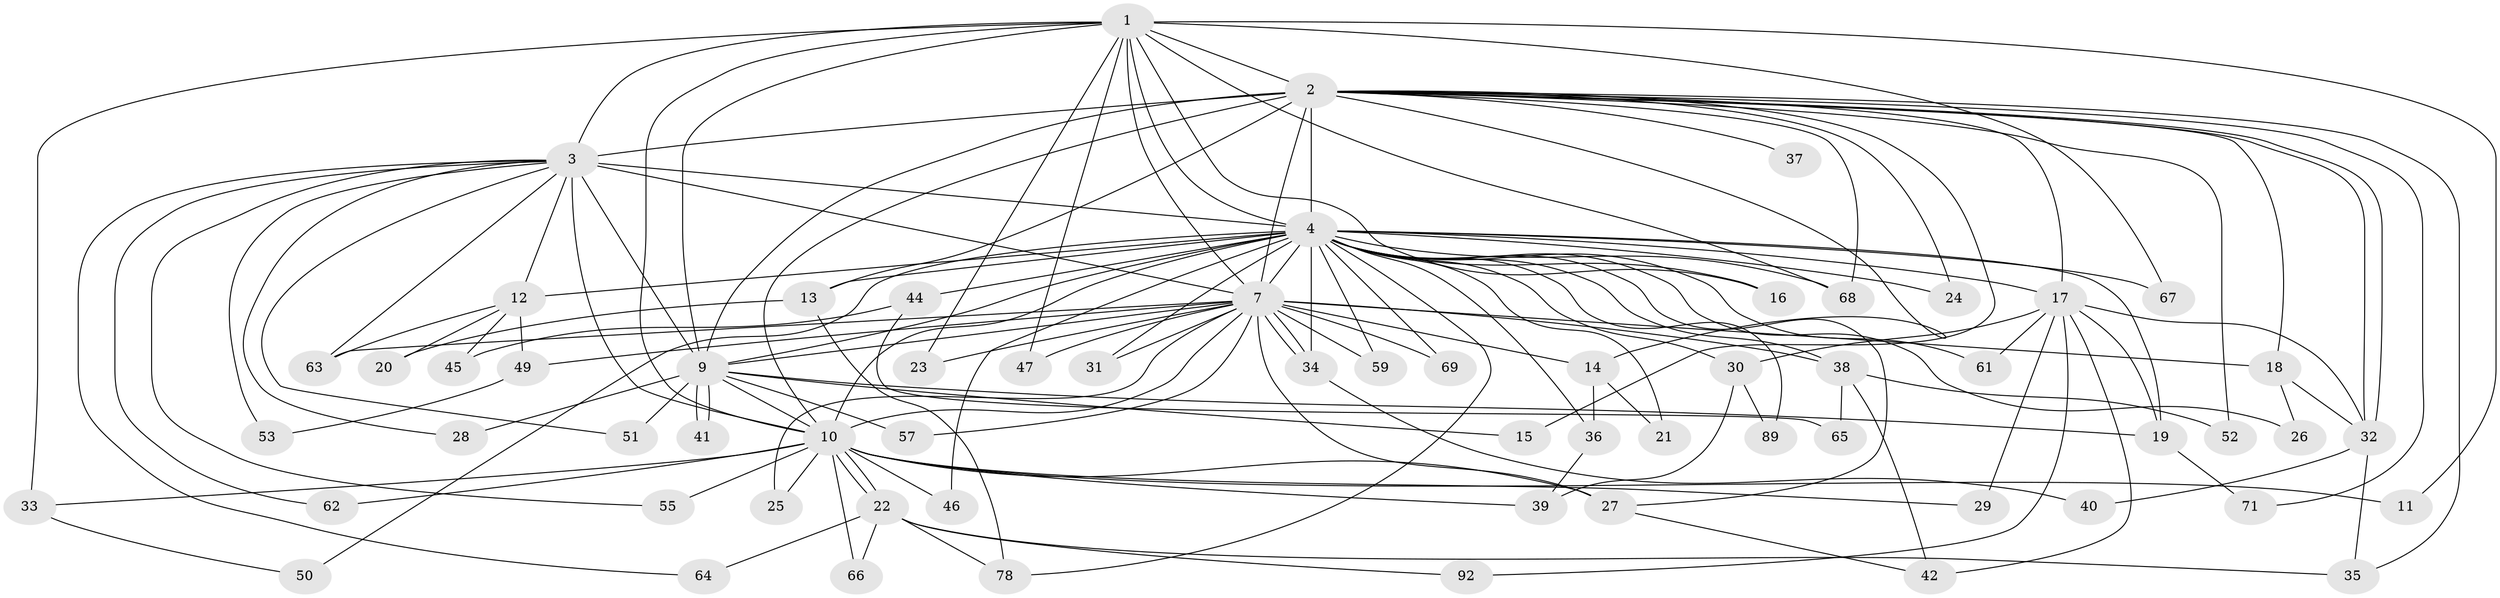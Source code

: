 // original degree distribution, {16: 0.021739130434782608, 19: 0.010869565217391304, 17: 0.021739130434782608, 18: 0.021739130434782608, 21: 0.010869565217391304, 26: 0.010869565217391304, 25: 0.010869565217391304, 2: 0.5652173913043478, 7: 0.010869565217391304, 4: 0.07608695652173914, 9: 0.010869565217391304, 5: 0.043478260869565216, 6: 0.021739130434782608, 3: 0.16304347826086957}
// Generated by graph-tools (version 1.1) at 2025/17/03/04/25 18:17:55]
// undirected, 64 vertices, 144 edges
graph export_dot {
graph [start="1"]
  node [color=gray90,style=filled];
  1;
  2 [super="+73+76+8+48"];
  3;
  4 [super="+56+75+5"];
  7;
  9;
  10 [super="+54"];
  11;
  12 [super="+87+60"];
  13;
  14;
  15;
  16;
  17 [super="+58"];
  18;
  19;
  20;
  21;
  22 [super="+43"];
  23;
  24;
  25;
  26;
  27 [super="+70+90+82"];
  28;
  29;
  30;
  31;
  32 [super="+74+85"];
  33;
  34;
  35 [super="+83"];
  36 [super="+91"];
  37;
  38 [super="+72"];
  39;
  40;
  41;
  42;
  44;
  45;
  46;
  47;
  49;
  50;
  51;
  52;
  53;
  55;
  57;
  59;
  61;
  62;
  63 [super="+86"];
  64;
  65;
  66;
  67;
  68;
  69;
  71;
  78;
  89;
  92;
  1 -- 2 [weight=2];
  1 -- 3;
  1 -- 4 [weight=3];
  1 -- 7;
  1 -- 9;
  1 -- 10;
  1 -- 11;
  1 -- 16;
  1 -- 23;
  1 -- 33;
  1 -- 47;
  1 -- 67;
  1 -- 68;
  2 -- 3 [weight=2];
  2 -- 4 [weight=6];
  2 -- 7 [weight=3];
  2 -- 9 [weight=2];
  2 -- 10 [weight=3];
  2 -- 15;
  2 -- 24;
  2 -- 32;
  2 -- 32;
  2 -- 35;
  2 -- 37 [weight=2];
  2 -- 68;
  2 -- 71;
  2 -- 13;
  2 -- 14;
  2 -- 18;
  2 -- 52;
  2 -- 17;
  3 -- 4 [weight=3];
  3 -- 7;
  3 -- 9;
  3 -- 10;
  3 -- 28;
  3 -- 51;
  3 -- 53;
  3 -- 55;
  3 -- 62;
  3 -- 63;
  3 -- 64;
  3 -- 12;
  4 -- 7 [weight=3];
  4 -- 9 [weight=4];
  4 -- 10 [weight=5];
  4 -- 12 [weight=3];
  4 -- 13;
  4 -- 16;
  4 -- 24;
  4 -- 27;
  4 -- 36;
  4 -- 38 [weight=2];
  4 -- 19;
  4 -- 67;
  4 -- 68;
  4 -- 69;
  4 -- 78;
  4 -- 17 [weight=2];
  4 -- 21;
  4 -- 89;
  4 -- 26;
  4 -- 30;
  4 -- 31;
  4 -- 34;
  4 -- 44;
  4 -- 46;
  4 -- 50;
  4 -- 59;
  4 -- 61;
  7 -- 9;
  7 -- 10;
  7 -- 14;
  7 -- 18;
  7 -- 23;
  7 -- 25;
  7 -- 27 [weight=2];
  7 -- 31;
  7 -- 34;
  7 -- 34;
  7 -- 38;
  7 -- 47;
  7 -- 49;
  7 -- 57;
  7 -- 59;
  7 -- 63;
  7 -- 69;
  9 -- 10 [weight=2];
  9 -- 15;
  9 -- 19;
  9 -- 28;
  9 -- 41;
  9 -- 41;
  9 -- 51;
  9 -- 57;
  10 -- 11;
  10 -- 22 [weight=2];
  10 -- 22;
  10 -- 25;
  10 -- 29;
  10 -- 33;
  10 -- 39;
  10 -- 46;
  10 -- 55;
  10 -- 66;
  10 -- 27;
  10 -- 62;
  12 -- 20;
  12 -- 45;
  12 -- 49;
  12 -- 63;
  13 -- 20;
  13 -- 78;
  14 -- 21;
  14 -- 36;
  17 -- 19;
  17 -- 29;
  17 -- 30;
  17 -- 42;
  17 -- 92;
  17 -- 32;
  17 -- 61;
  18 -- 26;
  18 -- 32;
  19 -- 71;
  22 -- 78;
  22 -- 92;
  22 -- 64;
  22 -- 66;
  22 -- 35;
  27 -- 42;
  30 -- 39;
  30 -- 89;
  32 -- 35;
  32 -- 40;
  33 -- 50;
  34 -- 40;
  36 -- 39;
  38 -- 42;
  38 -- 52;
  38 -- 65;
  44 -- 45;
  44 -- 65;
  49 -- 53;
}
